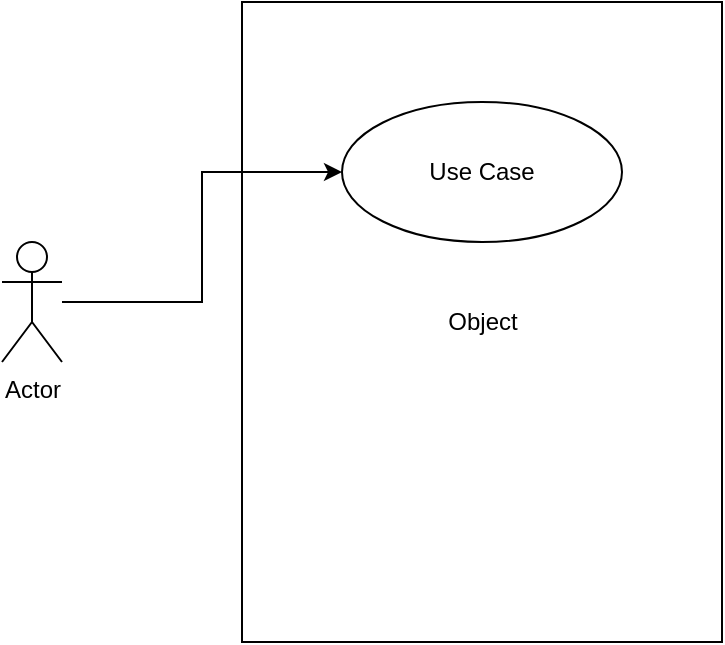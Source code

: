 <mxfile version="14.4.9" type="github">
  <diagram id="bEaLCMqU6W-kUg_yyZVl" name="Page-1">
    <mxGraphModel dx="1422" dy="763" grid="1" gridSize="10" guides="1" tooltips="1" connect="1" arrows="1" fold="1" page="1" pageScale="1" pageWidth="827" pageHeight="1169" math="0" shadow="0">
      <root>
        <mxCell id="0" />
        <mxCell id="1" parent="0" />
        <mxCell id="REbNqeMyFkPfm94GuG-5-15" value="Object" style="html=1;" vertex="1" parent="1">
          <mxGeometry x="230" y="180" width="240" height="320" as="geometry" />
        </mxCell>
        <mxCell id="REbNqeMyFkPfm94GuG-5-17" style="edgeStyle=orthogonalEdgeStyle;rounded=0;orthogonalLoop=1;jettySize=auto;html=1;" edge="1" parent="1" source="REbNqeMyFkPfm94GuG-5-14" target="REbNqeMyFkPfm94GuG-5-16">
          <mxGeometry relative="1" as="geometry" />
        </mxCell>
        <mxCell id="REbNqeMyFkPfm94GuG-5-14" value="Actor" style="shape=umlActor;verticalLabelPosition=bottom;verticalAlign=top;html=1;" vertex="1" parent="1">
          <mxGeometry x="110" y="300" width="30" height="60" as="geometry" />
        </mxCell>
        <mxCell id="REbNqeMyFkPfm94GuG-5-16" value="Use Case" style="ellipse;whiteSpace=wrap;html=1;" vertex="1" parent="1">
          <mxGeometry x="280" y="230" width="140" height="70" as="geometry" />
        </mxCell>
      </root>
    </mxGraphModel>
  </diagram>
</mxfile>
